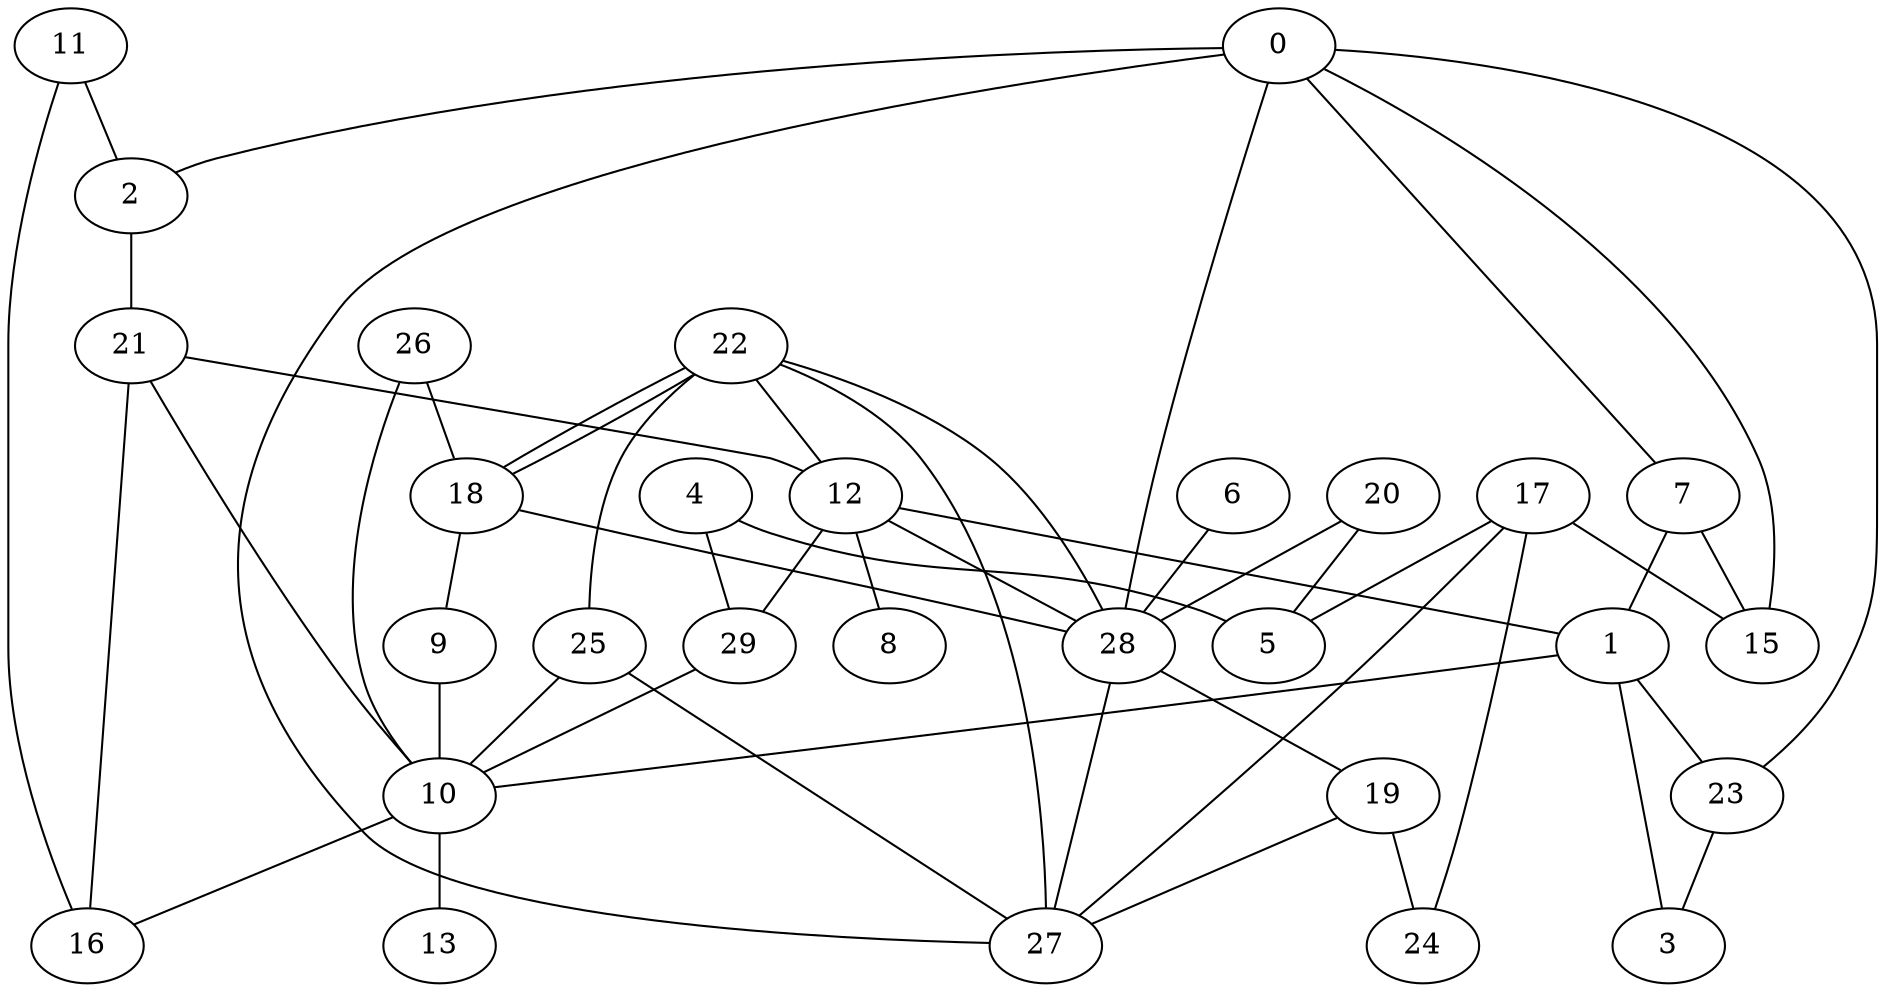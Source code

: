 graph a { 
0--2;
0--7;
0--15;
0--23;
1--10;
1--23;
2--21;
3--1;
4--5;
4--29;
6--28;
7--1;
7--15;
9--10;
10--13;
10--16;
11--2;
11--16;
12--1;
12--8;
12--28;
12--29;
16--21;
17--5;
17--15;
17--24;
17--27;
18--9;
18--22;
18--28;
19--24;
19--27;
20--5;
20--28;
21--10;
21--12;
22--12;
22--18;
22--25;
22--27;
22--28;
23--3;
25--10;
25--27;
26--10;
26--18;
27--0;
28--0;
28--19;
28--27;
29--10;
}
